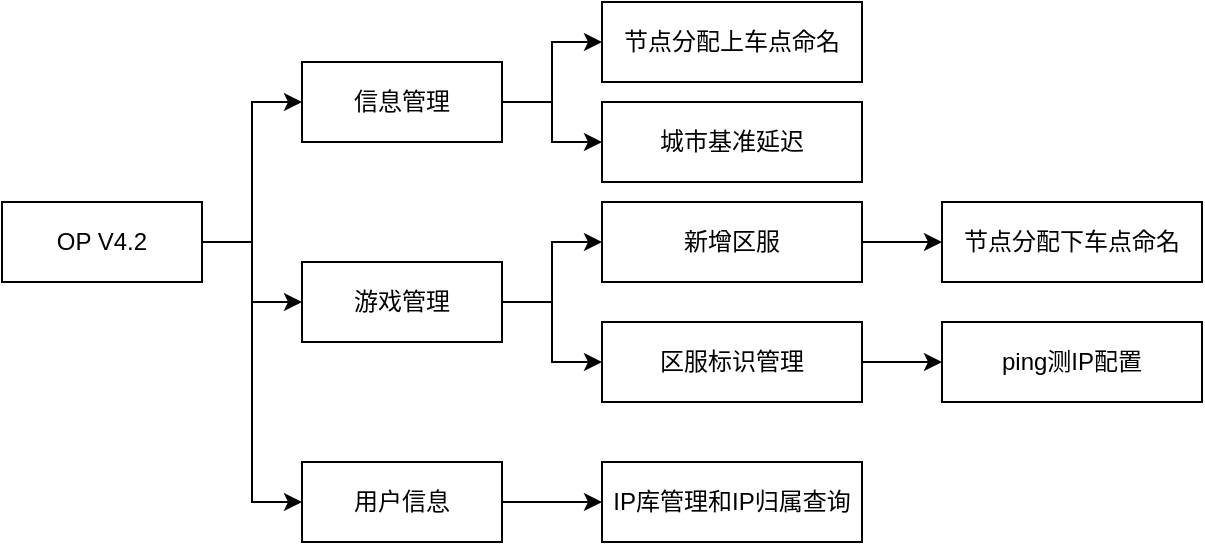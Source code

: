 <mxfile version="14.7.6" type="github">
  <diagram id="wfxjvXh2MPcRGbS0qH0T" name="Page-1">
    <mxGraphModel dx="1422" dy="706" grid="1" gridSize="10" guides="1" tooltips="1" connect="1" arrows="1" fold="1" page="1" pageScale="1" pageWidth="827" pageHeight="1169" math="0" shadow="0">
      <root>
        <mxCell id="0" />
        <mxCell id="1" parent="0" />
        <mxCell id="rObRKcawSXUeI-A8oyM0-19" style="edgeStyle=orthogonalEdgeStyle;rounded=0;orthogonalLoop=1;jettySize=auto;html=1;exitX=1;exitY=0.5;exitDx=0;exitDy=0;entryX=0;entryY=0.5;entryDx=0;entryDy=0;" edge="1" parent="1" source="rObRKcawSXUeI-A8oyM0-1" target="rObRKcawSXUeI-A8oyM0-2">
          <mxGeometry relative="1" as="geometry" />
        </mxCell>
        <mxCell id="rObRKcawSXUeI-A8oyM0-20" style="edgeStyle=orthogonalEdgeStyle;rounded=0;orthogonalLoop=1;jettySize=auto;html=1;exitX=1;exitY=0.5;exitDx=0;exitDy=0;entryX=0;entryY=0.5;entryDx=0;entryDy=0;" edge="1" parent="1" source="rObRKcawSXUeI-A8oyM0-1" target="rObRKcawSXUeI-A8oyM0-3">
          <mxGeometry relative="1" as="geometry" />
        </mxCell>
        <mxCell id="rObRKcawSXUeI-A8oyM0-21" style="edgeStyle=orthogonalEdgeStyle;rounded=0;orthogonalLoop=1;jettySize=auto;html=1;exitX=1;exitY=0.5;exitDx=0;exitDy=0;entryX=0;entryY=0.5;entryDx=0;entryDy=0;" edge="1" parent="1" source="rObRKcawSXUeI-A8oyM0-1" target="rObRKcawSXUeI-A8oyM0-4">
          <mxGeometry relative="1" as="geometry" />
        </mxCell>
        <mxCell id="rObRKcawSXUeI-A8oyM0-1" value="OP V4.2" style="rounded=0;whiteSpace=wrap;html=1;" vertex="1" parent="1">
          <mxGeometry x="110" y="280" width="100" height="40" as="geometry" />
        </mxCell>
        <mxCell id="rObRKcawSXUeI-A8oyM0-13" value="" style="edgeStyle=orthogonalEdgeStyle;rounded=0;orthogonalLoop=1;jettySize=auto;html=1;" edge="1" parent="1" source="rObRKcawSXUeI-A8oyM0-2" target="rObRKcawSXUeI-A8oyM0-6">
          <mxGeometry relative="1" as="geometry" />
        </mxCell>
        <mxCell id="rObRKcawSXUeI-A8oyM0-14" style="edgeStyle=orthogonalEdgeStyle;rounded=0;orthogonalLoop=1;jettySize=auto;html=1;exitX=1;exitY=0.5;exitDx=0;exitDy=0;entryX=0;entryY=0.5;entryDx=0;entryDy=0;" edge="1" parent="1" source="rObRKcawSXUeI-A8oyM0-2" target="rObRKcawSXUeI-A8oyM0-5">
          <mxGeometry relative="1" as="geometry" />
        </mxCell>
        <mxCell id="rObRKcawSXUeI-A8oyM0-2" value="信息管理" style="rounded=0;whiteSpace=wrap;html=1;" vertex="1" parent="1">
          <mxGeometry x="260" y="210" width="100" height="40" as="geometry" />
        </mxCell>
        <mxCell id="rObRKcawSXUeI-A8oyM0-15" style="edgeStyle=orthogonalEdgeStyle;rounded=0;orthogonalLoop=1;jettySize=auto;html=1;exitX=1;exitY=0.5;exitDx=0;exitDy=0;entryX=0;entryY=0.5;entryDx=0;entryDy=0;" edge="1" parent="1" source="rObRKcawSXUeI-A8oyM0-3" target="rObRKcawSXUeI-A8oyM0-7">
          <mxGeometry relative="1" as="geometry" />
        </mxCell>
        <mxCell id="rObRKcawSXUeI-A8oyM0-16" style="edgeStyle=orthogonalEdgeStyle;rounded=0;orthogonalLoop=1;jettySize=auto;html=1;exitX=1;exitY=0.5;exitDx=0;exitDy=0;entryX=0;entryY=0.5;entryDx=0;entryDy=0;" edge="1" parent="1" source="rObRKcawSXUeI-A8oyM0-3" target="rObRKcawSXUeI-A8oyM0-8">
          <mxGeometry relative="1" as="geometry" />
        </mxCell>
        <mxCell id="rObRKcawSXUeI-A8oyM0-3" value="游戏管理" style="rounded=0;whiteSpace=wrap;html=1;" vertex="1" parent="1">
          <mxGeometry x="260" y="310" width="100" height="40" as="geometry" />
        </mxCell>
        <mxCell id="rObRKcawSXUeI-A8oyM0-18" style="edgeStyle=orthogonalEdgeStyle;rounded=0;orthogonalLoop=1;jettySize=auto;html=1;exitX=1;exitY=0.5;exitDx=0;exitDy=0;entryX=0;entryY=0.5;entryDx=0;entryDy=0;" edge="1" parent="1" source="rObRKcawSXUeI-A8oyM0-4" target="rObRKcawSXUeI-A8oyM0-12">
          <mxGeometry relative="1" as="geometry" />
        </mxCell>
        <mxCell id="rObRKcawSXUeI-A8oyM0-4" value="用户信息" style="rounded=0;whiteSpace=wrap;html=1;" vertex="1" parent="1">
          <mxGeometry x="260" y="410" width="100" height="40" as="geometry" />
        </mxCell>
        <mxCell id="rObRKcawSXUeI-A8oyM0-5" value="节点分配上车点命名" style="rounded=0;whiteSpace=wrap;html=1;" vertex="1" parent="1">
          <mxGeometry x="410" y="180" width="130" height="40" as="geometry" />
        </mxCell>
        <mxCell id="rObRKcawSXUeI-A8oyM0-6" value="城市基准延迟" style="rounded=0;whiteSpace=wrap;html=1;" vertex="1" parent="1">
          <mxGeometry x="410" y="230" width="130" height="40" as="geometry" />
        </mxCell>
        <mxCell id="rObRKcawSXUeI-A8oyM0-10" value="" style="edgeStyle=orthogonalEdgeStyle;rounded=0;orthogonalLoop=1;jettySize=auto;html=1;" edge="1" parent="1" source="rObRKcawSXUeI-A8oyM0-7" target="rObRKcawSXUeI-A8oyM0-9">
          <mxGeometry relative="1" as="geometry" />
        </mxCell>
        <mxCell id="rObRKcawSXUeI-A8oyM0-7" value="新增区服" style="rounded=0;whiteSpace=wrap;html=1;" vertex="1" parent="1">
          <mxGeometry x="410" y="280" width="130" height="40" as="geometry" />
        </mxCell>
        <mxCell id="rObRKcawSXUeI-A8oyM0-17" style="edgeStyle=orthogonalEdgeStyle;rounded=0;orthogonalLoop=1;jettySize=auto;html=1;exitX=1;exitY=0.5;exitDx=0;exitDy=0;entryX=0;entryY=0.5;entryDx=0;entryDy=0;" edge="1" parent="1" source="rObRKcawSXUeI-A8oyM0-8" target="rObRKcawSXUeI-A8oyM0-11">
          <mxGeometry relative="1" as="geometry" />
        </mxCell>
        <mxCell id="rObRKcawSXUeI-A8oyM0-8" value="区服标识管理" style="rounded=0;whiteSpace=wrap;html=1;" vertex="1" parent="1">
          <mxGeometry x="410" y="340" width="130" height="40" as="geometry" />
        </mxCell>
        <mxCell id="rObRKcawSXUeI-A8oyM0-9" value="节点分配下车点命名" style="rounded=0;whiteSpace=wrap;html=1;" vertex="1" parent="1">
          <mxGeometry x="580" y="280" width="130" height="40" as="geometry" />
        </mxCell>
        <mxCell id="rObRKcawSXUeI-A8oyM0-11" value="ping测IP配置" style="rounded=0;whiteSpace=wrap;html=1;" vertex="1" parent="1">
          <mxGeometry x="580" y="340" width="130" height="40" as="geometry" />
        </mxCell>
        <mxCell id="rObRKcawSXUeI-A8oyM0-12" value="IP库管理和IP归属查询" style="rounded=0;whiteSpace=wrap;html=1;" vertex="1" parent="1">
          <mxGeometry x="410" y="410" width="130" height="40" as="geometry" />
        </mxCell>
      </root>
    </mxGraphModel>
  </diagram>
</mxfile>
